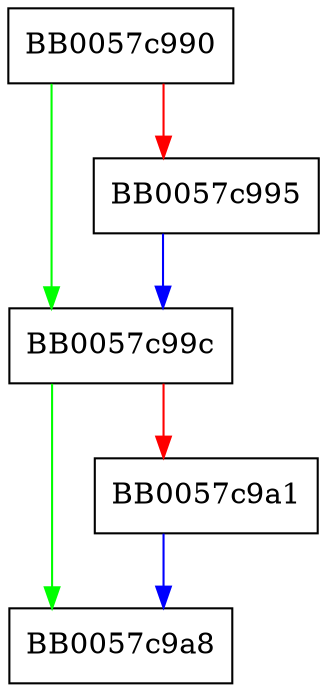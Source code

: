 digraph DH_get0_key {
  node [shape="box"];
  graph [splines=ortho];
  BB0057c990 -> BB0057c99c [color="green"];
  BB0057c990 -> BB0057c995 [color="red"];
  BB0057c995 -> BB0057c99c [color="blue"];
  BB0057c99c -> BB0057c9a8 [color="green"];
  BB0057c99c -> BB0057c9a1 [color="red"];
  BB0057c9a1 -> BB0057c9a8 [color="blue"];
}